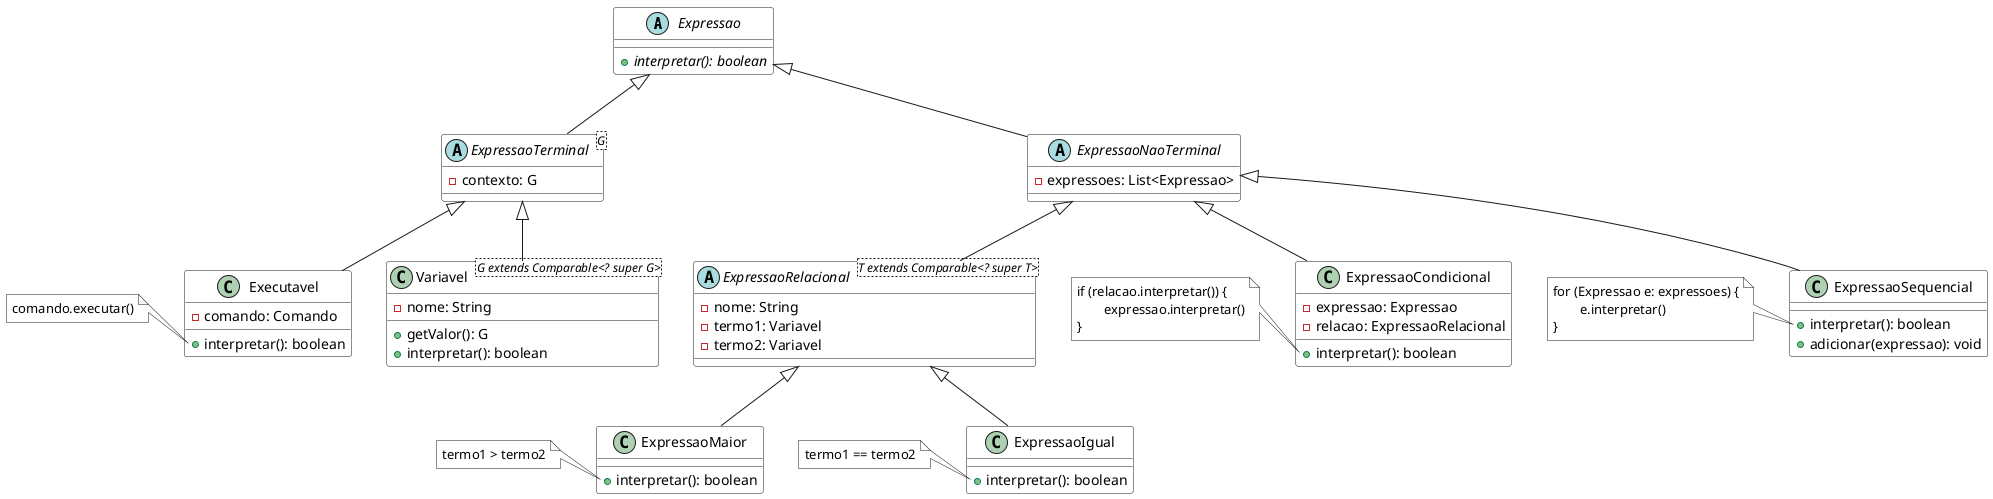 @startuml
skinparam ClassBackgroundColor white
skinparam NoteBackgroundColor white

abstract class Expressao {
  + {abstract} interpretar(): boolean
}

abstract class ExpressaoTerminal<G> {
  -contexto: G
}

class Variavel<G extends Comparable<? super G>> {
  -nome: String
  +getValor(): G
  +interpretar(): boolean
}

class Executavel {
	- comando: Comando
  	+interpretar(): boolean
}

note left of Executavel::interpretar()
	comando.executar()
end note

abstract class ExpressaoNaoTerminal {
  -expressoes: List<Expressao>
}

abstract class ExpressaoRelacional<T extends Comparable<? super T>> {
  - nome: String
  - termo1: Variavel
  - termo2: Variavel
}

class ExpressaoCondicional {
	- expressao: Expressao 
	- relacao: ExpressaoRelacional
  	+ interpretar(): boolean
}

note left of ExpressaoCondicional::interpretar()
	if (relacao.interpretar()) {
		expressao.interpretar()
	}
end note


class ExpressaoSequencial {
  + interpretar(): boolean
  + adicionar(expressao): void
}

note left of ExpressaoSequencial::interpretar()
	for (Expressao e: expressoes) {
		e.interpretar()
	}
end note

class ExpressaoMaior {
	  +interpretar(): boolean
}

note left of ExpressaoMaior::interpretar()
	termo1 > termo2
end note

class ExpressaoIgual {
	  +interpretar(): boolean
}

note left of ExpressaoIgual::interpretar()
	termo1 == termo2
end note

Expressao <|-- ExpressaoTerminal
Expressao <|-- ExpressaoNaoTerminal
ExpressaoTerminal <|-- Variavel
ExpressaoTerminal <|-- Executavel
ExpressaoNaoTerminal <|-- ExpressaoRelacional
ExpressaoRelacional <|-- ExpressaoMaior
ExpressaoRelacional <|-- ExpressaoIgual
ExpressaoNaoTerminal <|-- ExpressaoCondicional
ExpressaoNaoTerminal <|-- ExpressaoSequencial
@enduml
